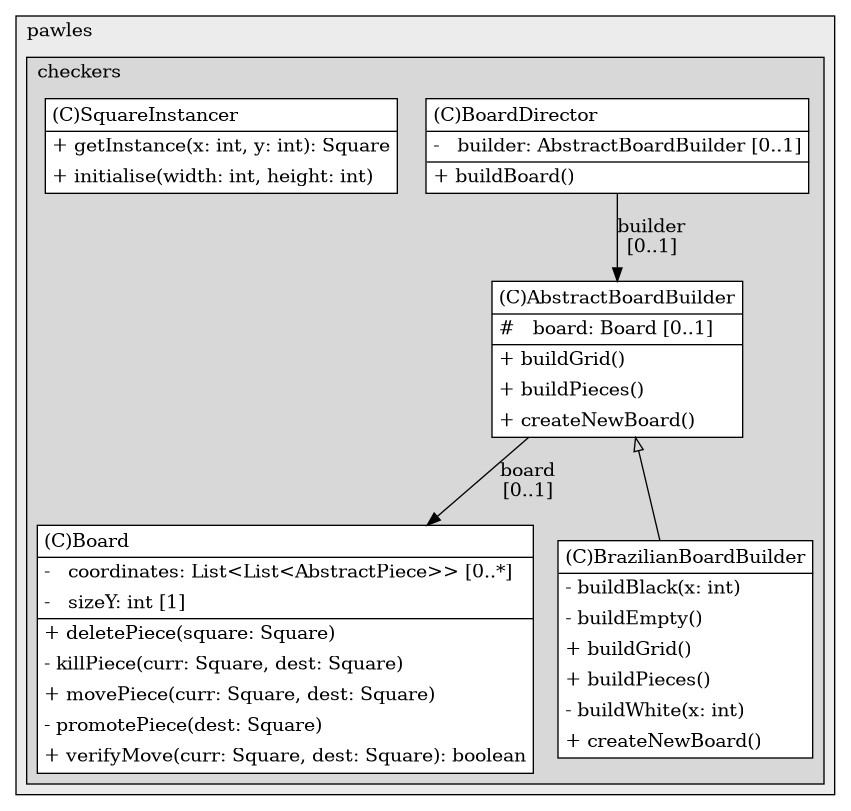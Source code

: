 @startuml

/' diagram meta data start
config=StructureConfiguration;
{
  "projectClassification": {
    "searchMode": "OpenProject", // OpenProject, AllProjects
    "includedProjects": "",
    "pathEndKeywords": "*.impl",
    "isClientPath": "",
    "isClientName": "",
    "isTestPath": "",
    "isTestName": "",
    "isMappingPath": "",
    "isMappingName": "",
    "isDataAccessPath": "",
    "isDataAccessName": "",
    "isDataStructurePath": "",
    "isDataStructureName": "",
    "isInterfaceStructuresPath": "",
    "isInterfaceStructuresName": "",
    "isEntryPointPath": "",
    "isEntryPointName": "",
    "treatFinalFieldsAsMandatory": false
  },
  "graphRestriction": {
    "classPackageExcludeFilter": "",
    "classPackageIncludeFilter": "",
    "classNameExcludeFilter": "",
    "classNameIncludeFilter": "",
    "methodNameExcludeFilter": "",
    "methodNameIncludeFilter": "",
    "removeByInheritance": "", // inheritance/annotation based filtering is done in a second step
    "removeByAnnotation": "",
    "removeByClassPackage": "", // cleanup the graph after inheritance/annotation based filtering is done
    "removeByClassName": "",
    "cutMappings": false,
    "cutEnum": true,
    "cutTests": true,
    "cutClient": true,
    "cutDataAccess": true,
    "cutInterfaceStructures": true,
    "cutDataStructures": true,
    "cutGetterAndSetter": true,
    "cutConstructors": true
  },
  "graphTraversal": {
    "forwardDepth": 3,
    "backwardDepth": 3,
    "classPackageExcludeFilter": "",
    "classPackageIncludeFilter": "",
    "classNameExcludeFilter": "",
    "classNameIncludeFilter": "",
    "methodNameExcludeFilter": "",
    "methodNameIncludeFilter": "",
    "hideMappings": false,
    "hideDataStructures": false,
    "hidePrivateMethods": true,
    "hideInterfaceCalls": true, // indirection: implementation -> interface (is hidden) -> implementation
    "onlyShowApplicationEntryPoints": false, // root node is included
    "useMethodCallsForStructureDiagram": "ForwardOnly" // ForwardOnly, BothDirections, No
  },
  "details": {
    "aggregation": "GroupByClass", // ByClass, GroupByClass, None
    "showClassGenericTypes": true,
    "showMethods": true,
    "showMethodParameterNames": true,
    "showMethodParameterTypes": true,
    "showMethodReturnType": true,
    "showPackageLevels": 2,
    "showDetailedClassStructure": true
  },
  "rootClass": "org.pawles.checkers.utils.AbstractBoardBuilder",
  "extensionCallbackMethod": "" // qualified.class.name#methodName - signature: public static String method(String)
}
diagram meta data end '/



digraph g {
    rankdir="TB"
    splines=polyline
    

'nodes 
subgraph cluster_995268684 { 
   	label=pawles
	labeljust=l
	fillcolor="#ececec"
	style=filled
   
   subgraph cluster_2114002008 { 
   	label=checkers
	labeljust=l
	fillcolor="#d8d8d8"
	style=filled
   
   AbstractBoardBuilder2074455057[
	label=<<TABLE BORDER="1" CELLBORDER="0" CELLPADDING="4" CELLSPACING="0">
<TR><TD ALIGN="LEFT" >(C)AbstractBoardBuilder</TD></TR>
<HR/>
<TR><TD ALIGN="LEFT" >#   board: Board [0..1]</TD></TR>
<HR/>
<TR><TD ALIGN="LEFT" >+ buildGrid()</TD></TR>
<TR><TD ALIGN="LEFT" >+ buildPieces()</TD></TR>
<TR><TD ALIGN="LEFT" >+ createNewBoard()</TD></TR>
</TABLE>>
	style=filled
	margin=0
	shape=plaintext
	fillcolor="#FFFFFF"
];

Board858191756[
	label=<<TABLE BORDER="1" CELLBORDER="0" CELLPADDING="4" CELLSPACING="0">
<TR><TD ALIGN="LEFT" >(C)Board</TD></TR>
<HR/>
<TR><TD ALIGN="LEFT" >-   coordinates: List&lt;List&lt;AbstractPiece&gt;&gt; [0..*]</TD></TR>
<TR><TD ALIGN="LEFT" >-   sizeY: int [1]</TD></TR>
<HR/>
<TR><TD ALIGN="LEFT" >+ deletePiece(square: Square)</TD></TR>
<TR><TD ALIGN="LEFT" >- killPiece(curr: Square, dest: Square)</TD></TR>
<TR><TD ALIGN="LEFT" >+ movePiece(curr: Square, dest: Square)</TD></TR>
<TR><TD ALIGN="LEFT" >- promotePiece(dest: Square)</TD></TR>
<TR><TD ALIGN="LEFT" >+ verifyMove(curr: Square, dest: Square): boolean</TD></TR>
</TABLE>>
	style=filled
	margin=0
	shape=plaintext
	fillcolor="#FFFFFF"
];

BoardDirector2074455057[
	label=<<TABLE BORDER="1" CELLBORDER="0" CELLPADDING="4" CELLSPACING="0">
<TR><TD ALIGN="LEFT" >(C)BoardDirector</TD></TR>
<HR/>
<TR><TD ALIGN="LEFT" >-   builder: AbstractBoardBuilder [0..1]</TD></TR>
<HR/>
<TR><TD ALIGN="LEFT" >+ buildBoard()</TD></TR>
</TABLE>>
	style=filled
	margin=0
	shape=plaintext
	fillcolor="#FFFFFF"
];

BrazilianBoardBuilder2074455057[
	label=<<TABLE BORDER="1" CELLBORDER="0" CELLPADDING="4" CELLSPACING="0">
<TR><TD ALIGN="LEFT" >(C)BrazilianBoardBuilder</TD></TR>
<HR/>
<TR><TD ALIGN="LEFT" >- buildBlack(x: int)</TD></TR>
<TR><TD ALIGN="LEFT" >- buildEmpty()</TD></TR>
<TR><TD ALIGN="LEFT" >+ buildGrid()</TD></TR>
<TR><TD ALIGN="LEFT" >+ buildPieces()</TD></TR>
<TR><TD ALIGN="LEFT" >- buildWhite(x: int)</TD></TR>
<TR><TD ALIGN="LEFT" >+ createNewBoard()</TD></TR>
</TABLE>>
	style=filled
	margin=0
	shape=plaintext
	fillcolor="#FFFFFF"
];

SquareInstancer858191756[
	label=<<TABLE BORDER="1" CELLBORDER="0" CELLPADDING="4" CELLSPACING="0">
<TR><TD ALIGN="LEFT" >(C)SquareInstancer</TD></TR>
<HR/>
<TR><TD ALIGN="LEFT" >+ getInstance(x: int, y: int): Square</TD></TR>
<TR><TD ALIGN="LEFT" >+ initialise(width: int, height: int)</TD></TR>
</TABLE>>
	style=filled
	margin=0
	shape=plaintext
	fillcolor="#FFFFFF"
];
} 
} 

'edges    
AbstractBoardBuilder2074455057 -> Board858191756[label="board
[0..1]"];
AbstractBoardBuilder2074455057 -> BrazilianBoardBuilder2074455057[arrowhead=none, arrowtail=empty, dir=both];
BoardDirector2074455057 -> AbstractBoardBuilder2074455057[label="builder
[0..1]"];
    
}
@enduml